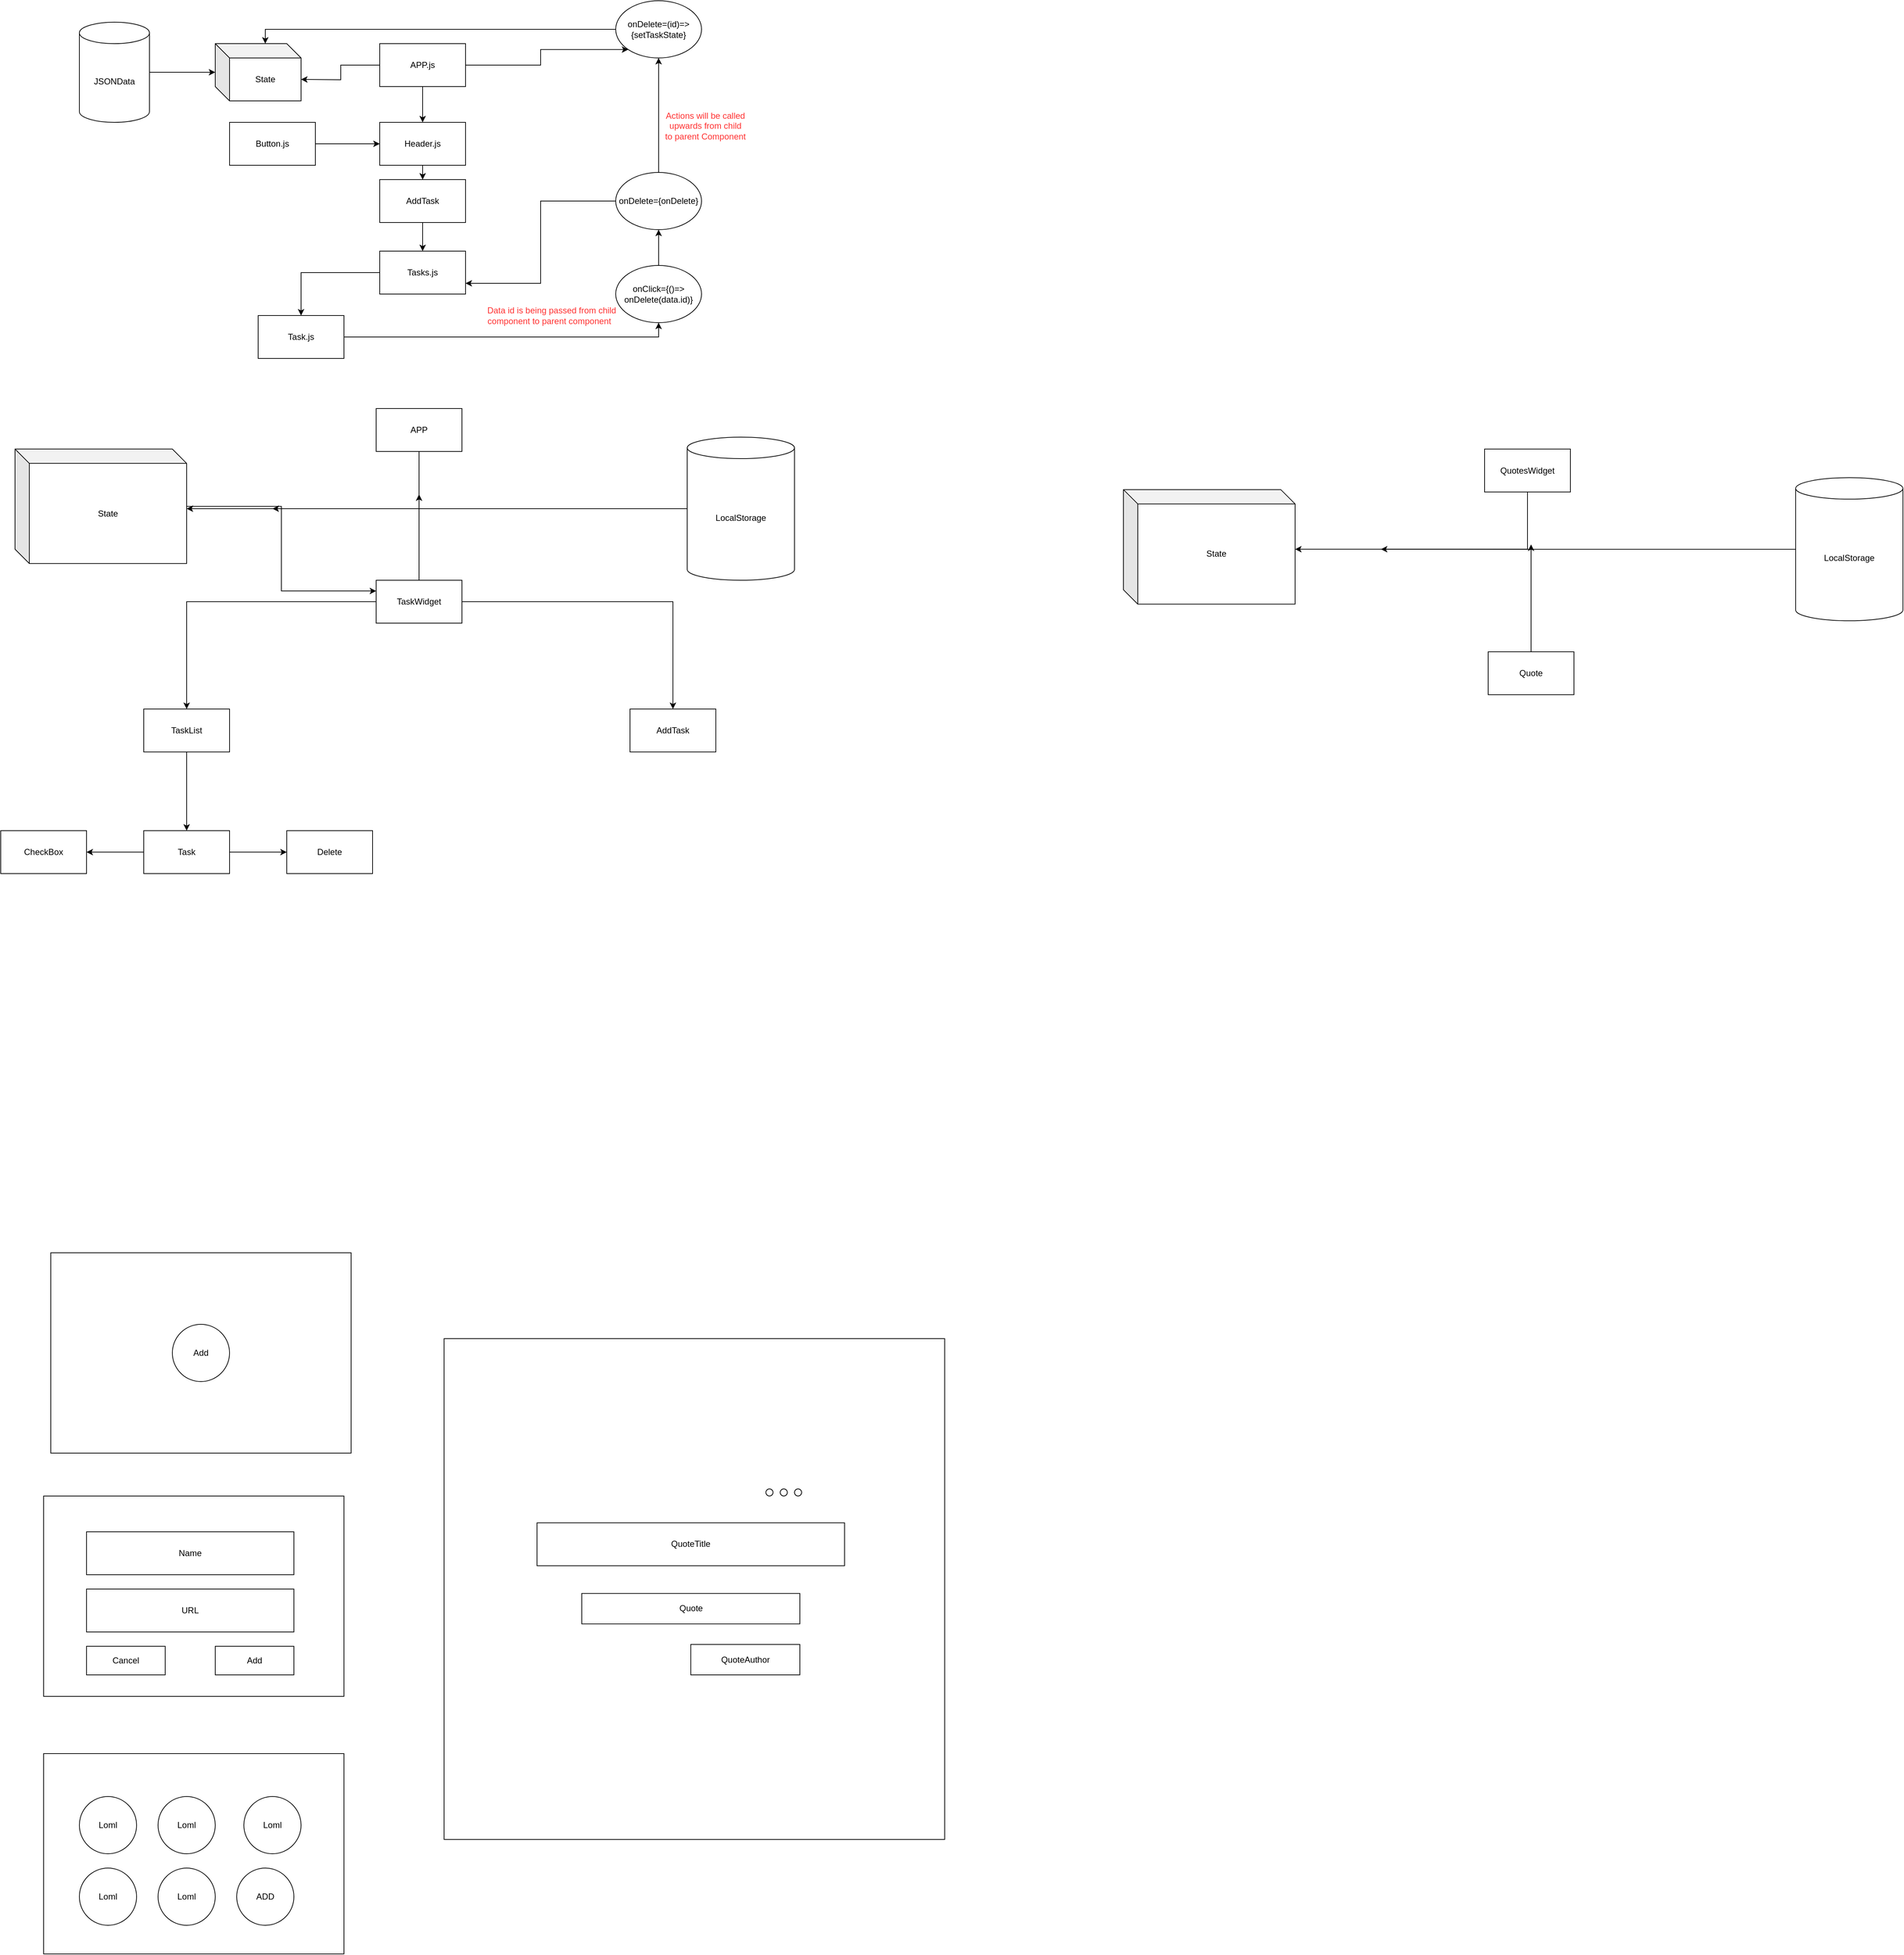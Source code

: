 <mxfile version="14.2.9" type="github">
  <diagram id="XIvJirokyolR4Q2zgeg9" name="Page-1">
    <mxGraphModel dx="2690" dy="673" grid="1" gridSize="10" guides="1" tooltips="1" connect="1" arrows="1" fold="1" page="1" pageScale="1" pageWidth="850" pageHeight="1100" math="0" shadow="0">
      <root>
        <mxCell id="0" />
        <mxCell id="1" parent="0" />
        <mxCell id="-jr_KmrOgbQ2j4UbXpEs-5" value="" style="edgeStyle=orthogonalEdgeStyle;rounded=0;orthogonalLoop=1;jettySize=auto;html=1;entryX=0;entryY=1;entryDx=0;entryDy=0;" parent="1" source="-jr_KmrOgbQ2j4UbXpEs-1" target="-jr_KmrOgbQ2j4UbXpEs-30" edge="1">
          <mxGeometry relative="1" as="geometry">
            <mxPoint x="620" y="220" as="targetPoint" />
          </mxGeometry>
        </mxCell>
        <mxCell id="-jr_KmrOgbQ2j4UbXpEs-36" value="" style="edgeStyle=orthogonalEdgeStyle;rounded=0;orthogonalLoop=1;jettySize=auto;html=1;" parent="1" source="-jr_KmrOgbQ2j4UbXpEs-1" edge="1">
          <mxGeometry relative="1" as="geometry">
            <mxPoint x="260" y="220" as="targetPoint" />
          </mxGeometry>
        </mxCell>
        <mxCell id="-jr_KmrOgbQ2j4UbXpEs-53" value="" style="edgeStyle=orthogonalEdgeStyle;rounded=0;orthogonalLoop=1;jettySize=auto;html=1;" parent="1" source="-jr_KmrOgbQ2j4UbXpEs-1" target="-jr_KmrOgbQ2j4UbXpEs-38" edge="1">
          <mxGeometry relative="1" as="geometry" />
        </mxCell>
        <mxCell id="-jr_KmrOgbQ2j4UbXpEs-1" value="APP.js" style="rounded=0;whiteSpace=wrap;html=1;" parent="1" vertex="1">
          <mxGeometry x="370" y="170" width="120" height="60" as="geometry" />
        </mxCell>
        <mxCell id="-jr_KmrOgbQ2j4UbXpEs-61" value="" style="edgeStyle=orthogonalEdgeStyle;rounded=0;orthogonalLoop=1;jettySize=auto;html=1;" parent="1" source="-jr_KmrOgbQ2j4UbXpEs-2" target="-jr_KmrOgbQ2j4UbXpEs-8" edge="1">
          <mxGeometry relative="1" as="geometry" />
        </mxCell>
        <mxCell id="-jr_KmrOgbQ2j4UbXpEs-2" value="Tasks.js" style="rounded=0;whiteSpace=wrap;html=1;" parent="1" vertex="1">
          <mxGeometry x="370" y="460" width="120" height="60" as="geometry" />
        </mxCell>
        <mxCell id="-jr_KmrOgbQ2j4UbXpEs-62" style="edgeStyle=orthogonalEdgeStyle;rounded=0;orthogonalLoop=1;jettySize=auto;html=1;entryX=0.5;entryY=1;entryDx=0;entryDy=0;" parent="1" source="-jr_KmrOgbQ2j4UbXpEs-8" target="-jr_KmrOgbQ2j4UbXpEs-11" edge="1">
          <mxGeometry relative="1" as="geometry" />
        </mxCell>
        <mxCell id="-jr_KmrOgbQ2j4UbXpEs-8" value="Task.js" style="rounded=0;whiteSpace=wrap;html=1;" parent="1" vertex="1">
          <mxGeometry x="200" y="550" width="120" height="60" as="geometry" />
        </mxCell>
        <mxCell id="-jr_KmrOgbQ2j4UbXpEs-64" value="" style="edgeStyle=orthogonalEdgeStyle;rounded=0;orthogonalLoop=1;jettySize=auto;html=1;" parent="1" source="-jr_KmrOgbQ2j4UbXpEs-11" target="-jr_KmrOgbQ2j4UbXpEs-29" edge="1">
          <mxGeometry relative="1" as="geometry" />
        </mxCell>
        <mxCell id="-jr_KmrOgbQ2j4UbXpEs-11" value="onClick={()=&amp;gt; onDelete(data.id)}" style="ellipse;whiteSpace=wrap;html=1;rounded=0;" parent="1" vertex="1">
          <mxGeometry x="700" y="480" width="120" height="80" as="geometry" />
        </mxCell>
        <mxCell id="-jr_KmrOgbQ2j4UbXpEs-23" value="&lt;font color=&quot;#ff3333&quot;&gt;Data id is being passed from child &lt;br&gt;component to parent component&amp;nbsp;&amp;nbsp;&lt;/font&gt;" style="text;html=1;align=center;verticalAlign=middle;resizable=0;points=[];autosize=1;" parent="1" vertex="1">
          <mxGeometry x="510" y="535" width="200" height="30" as="geometry" />
        </mxCell>
        <mxCell id="-jr_KmrOgbQ2j4UbXpEs-24" value="&lt;font color=&quot;#ff3333&quot;&gt;Actions will be called &lt;br&gt;upwards from child&lt;br&gt;&amp;nbsp;to parent Component&amp;nbsp;&lt;/font&gt;" style="text;html=1;align=center;verticalAlign=middle;resizable=0;points=[];autosize=1;" parent="1" vertex="1">
          <mxGeometry x="760" y="260" width="130" height="50" as="geometry" />
        </mxCell>
        <mxCell id="-jr_KmrOgbQ2j4UbXpEs-63" style="edgeStyle=orthogonalEdgeStyle;rounded=0;orthogonalLoop=1;jettySize=auto;html=1;entryX=1;entryY=0.75;entryDx=0;entryDy=0;" parent="1" source="-jr_KmrOgbQ2j4UbXpEs-29" target="-jr_KmrOgbQ2j4UbXpEs-2" edge="1">
          <mxGeometry relative="1" as="geometry" />
        </mxCell>
        <mxCell id="-jr_KmrOgbQ2j4UbXpEs-65" style="edgeStyle=orthogonalEdgeStyle;rounded=0;orthogonalLoop=1;jettySize=auto;html=1;entryX=0.5;entryY=1;entryDx=0;entryDy=0;" parent="1" source="-jr_KmrOgbQ2j4UbXpEs-29" target="-jr_KmrOgbQ2j4UbXpEs-30" edge="1">
          <mxGeometry relative="1" as="geometry" />
        </mxCell>
        <mxCell id="-jr_KmrOgbQ2j4UbXpEs-29" value="&lt;span&gt;onDelete={onDelete}&lt;/span&gt;" style="ellipse;whiteSpace=wrap;html=1;" parent="1" vertex="1">
          <mxGeometry x="700" y="350" width="120" height="80" as="geometry" />
        </mxCell>
        <mxCell id="-jr_KmrOgbQ2j4UbXpEs-44" style="edgeStyle=orthogonalEdgeStyle;rounded=0;orthogonalLoop=1;jettySize=auto;html=1;entryX=0.583;entryY=0;entryDx=0;entryDy=0;entryPerimeter=0;" parent="1" source="-jr_KmrOgbQ2j4UbXpEs-30" target="-jr_KmrOgbQ2j4UbXpEs-41" edge="1">
          <mxGeometry relative="1" as="geometry" />
        </mxCell>
        <mxCell id="-jr_KmrOgbQ2j4UbXpEs-30" value="&lt;span&gt;onDelete=(id)=&amp;gt;{setTaskState}&lt;/span&gt;" style="ellipse;whiteSpace=wrap;html=1;" parent="1" vertex="1">
          <mxGeometry x="700" y="110" width="120" height="80" as="geometry" />
        </mxCell>
        <mxCell id="-jr_KmrOgbQ2j4UbXpEs-54" value="" style="edgeStyle=orthogonalEdgeStyle;rounded=0;orthogonalLoop=1;jettySize=auto;html=1;" parent="1" source="-jr_KmrOgbQ2j4UbXpEs-38" target="-jr_KmrOgbQ2j4UbXpEs-48" edge="1">
          <mxGeometry relative="1" as="geometry" />
        </mxCell>
        <mxCell id="-jr_KmrOgbQ2j4UbXpEs-38" value="Header.js&lt;br&gt;" style="rounded=0;whiteSpace=wrap;html=1;" parent="1" vertex="1">
          <mxGeometry x="370" y="280" width="120" height="60" as="geometry" />
        </mxCell>
        <mxCell id="-jr_KmrOgbQ2j4UbXpEs-66" style="edgeStyle=orthogonalEdgeStyle;rounded=0;orthogonalLoop=1;jettySize=auto;html=1;" parent="1" source="-jr_KmrOgbQ2j4UbXpEs-39" target="-jr_KmrOgbQ2j4UbXpEs-38" edge="1">
          <mxGeometry relative="1" as="geometry" />
        </mxCell>
        <mxCell id="-jr_KmrOgbQ2j4UbXpEs-39" value="Button.js" style="rounded=0;whiteSpace=wrap;html=1;" parent="1" vertex="1">
          <mxGeometry x="160" y="280" width="120" height="60" as="geometry" />
        </mxCell>
        <mxCell id="-jr_KmrOgbQ2j4UbXpEs-41" value="State" style="shape=cube;whiteSpace=wrap;html=1;boundedLbl=1;backgroundOutline=1;darkOpacity=0.05;darkOpacity2=0.1;" parent="1" vertex="1">
          <mxGeometry x="140" y="170" width="120" height="80" as="geometry" />
        </mxCell>
        <mxCell id="-jr_KmrOgbQ2j4UbXpEs-43" value="" style="edgeStyle=orthogonalEdgeStyle;rounded=0;orthogonalLoop=1;jettySize=auto;html=1;" parent="1" source="-jr_KmrOgbQ2j4UbXpEs-42" target="-jr_KmrOgbQ2j4UbXpEs-41" edge="1">
          <mxGeometry relative="1" as="geometry" />
        </mxCell>
        <mxCell id="-jr_KmrOgbQ2j4UbXpEs-42" value="JSONData" style="shape=cylinder3;whiteSpace=wrap;html=1;boundedLbl=1;backgroundOutline=1;size=15;" parent="1" vertex="1">
          <mxGeometry x="-50" y="140" width="98" height="140" as="geometry" />
        </mxCell>
        <mxCell id="-jr_KmrOgbQ2j4UbXpEs-59" value="" style="edgeStyle=orthogonalEdgeStyle;rounded=0;orthogonalLoop=1;jettySize=auto;html=1;" parent="1" source="-jr_KmrOgbQ2j4UbXpEs-48" target="-jr_KmrOgbQ2j4UbXpEs-2" edge="1">
          <mxGeometry relative="1" as="geometry" />
        </mxCell>
        <mxCell id="-jr_KmrOgbQ2j4UbXpEs-48" value="AddTask" style="rounded=0;whiteSpace=wrap;html=1;" parent="1" vertex="1">
          <mxGeometry x="370" y="360" width="120" height="60" as="geometry" />
        </mxCell>
        <mxCell id="RuUFGmUNuhghyse_Q7P7-1" value="APP" style="rounded=0;whiteSpace=wrap;html=1;" parent="1" vertex="1">
          <mxGeometry x="365" y="680" width="120" height="60" as="geometry" />
        </mxCell>
        <mxCell id="RuUFGmUNuhghyse_Q7P7-5" value="" style="edgeStyle=orthogonalEdgeStyle;rounded=0;orthogonalLoop=1;jettySize=auto;html=1;" parent="1" source="RuUFGmUNuhghyse_Q7P7-2" target="RuUFGmUNuhghyse_Q7P7-4" edge="1">
          <mxGeometry relative="1" as="geometry" />
        </mxCell>
        <mxCell id="RuUFGmUNuhghyse_Q7P7-7" value="" style="edgeStyle=orthogonalEdgeStyle;rounded=0;orthogonalLoop=1;jettySize=auto;html=1;" parent="1" source="RuUFGmUNuhghyse_Q7P7-2" target="RuUFGmUNuhghyse_Q7P7-6" edge="1">
          <mxGeometry relative="1" as="geometry" />
        </mxCell>
        <mxCell id="RuUFGmUNuhghyse_Q7P7-18" style="edgeStyle=orthogonalEdgeStyle;rounded=0;orthogonalLoop=1;jettySize=auto;html=1;" parent="1" source="RuUFGmUNuhghyse_Q7P7-2" edge="1">
          <mxGeometry relative="1" as="geometry">
            <mxPoint x="425" y="800" as="targetPoint" />
          </mxGeometry>
        </mxCell>
        <mxCell id="RuUFGmUNuhghyse_Q7P7-2" value="TaskWidget" style="rounded=0;whiteSpace=wrap;html=1;" parent="1" vertex="1">
          <mxGeometry x="365" y="920" width="120" height="60" as="geometry" />
        </mxCell>
        <mxCell id="RuUFGmUNuhghyse_Q7P7-4" value="AddTask" style="rounded=0;whiteSpace=wrap;html=1;" parent="1" vertex="1">
          <mxGeometry x="720" y="1100" width="120" height="60" as="geometry" />
        </mxCell>
        <mxCell id="RuUFGmUNuhghyse_Q7P7-9" value="" style="edgeStyle=orthogonalEdgeStyle;rounded=0;orthogonalLoop=1;jettySize=auto;html=1;" parent="1" source="RuUFGmUNuhghyse_Q7P7-6" target="RuUFGmUNuhghyse_Q7P7-8" edge="1">
          <mxGeometry relative="1" as="geometry" />
        </mxCell>
        <mxCell id="RuUFGmUNuhghyse_Q7P7-6" value="TaskList" style="rounded=0;whiteSpace=wrap;html=1;" parent="1" vertex="1">
          <mxGeometry x="40" y="1100" width="120" height="60" as="geometry" />
        </mxCell>
        <mxCell id="RuUFGmUNuhghyse_Q7P7-11" value="" style="edgeStyle=orthogonalEdgeStyle;rounded=0;orthogonalLoop=1;jettySize=auto;html=1;" parent="1" source="RuUFGmUNuhghyse_Q7P7-8" target="RuUFGmUNuhghyse_Q7P7-10" edge="1">
          <mxGeometry relative="1" as="geometry" />
        </mxCell>
        <mxCell id="RuUFGmUNuhghyse_Q7P7-13" value="" style="edgeStyle=orthogonalEdgeStyle;rounded=0;orthogonalLoop=1;jettySize=auto;html=1;" parent="1" source="RuUFGmUNuhghyse_Q7P7-8" target="RuUFGmUNuhghyse_Q7P7-12" edge="1">
          <mxGeometry relative="1" as="geometry" />
        </mxCell>
        <mxCell id="RuUFGmUNuhghyse_Q7P7-8" value="Task" style="rounded=0;whiteSpace=wrap;html=1;" parent="1" vertex="1">
          <mxGeometry x="40" y="1270" width="120" height="60" as="geometry" />
        </mxCell>
        <mxCell id="RuUFGmUNuhghyse_Q7P7-10" value="CheckBox" style="rounded=0;whiteSpace=wrap;html=1;" parent="1" vertex="1">
          <mxGeometry x="-160" y="1270" width="120" height="60" as="geometry" />
        </mxCell>
        <mxCell id="RuUFGmUNuhghyse_Q7P7-12" value="Delete" style="rounded=0;whiteSpace=wrap;html=1;" parent="1" vertex="1">
          <mxGeometry x="240" y="1270" width="120" height="60" as="geometry" />
        </mxCell>
        <mxCell id="RuUFGmUNuhghyse_Q7P7-19" style="edgeStyle=orthogonalEdgeStyle;rounded=0;orthogonalLoop=1;jettySize=auto;html=1;entryX=0;entryY=0.25;entryDx=0;entryDy=0;" parent="1" source="RuUFGmUNuhghyse_Q7P7-14" target="RuUFGmUNuhghyse_Q7P7-2" edge="1">
          <mxGeometry relative="1" as="geometry" />
        </mxCell>
        <mxCell id="RuUFGmUNuhghyse_Q7P7-14" value="State" style="shape=cube;whiteSpace=wrap;html=1;boundedLbl=1;backgroundOutline=1;darkOpacity=0.05;darkOpacity2=0.1;" parent="1" vertex="1">
          <mxGeometry x="-140" y="736.66" width="240" height="160" as="geometry" />
        </mxCell>
        <mxCell id="RuUFGmUNuhghyse_Q7P7-15" value="" style="edgeStyle=orthogonalEdgeStyle;rounded=0;orthogonalLoop=1;jettySize=auto;html=1;" parent="1" source="RuUFGmUNuhghyse_Q7P7-1" target="RuUFGmUNuhghyse_Q7P7-14" edge="1">
          <mxGeometry relative="1" as="geometry">
            <mxPoint x="425" y="740" as="sourcePoint" />
            <mxPoint x="425" y="920" as="targetPoint" />
            <Array as="points">
              <mxPoint x="425" y="820" />
            </Array>
          </mxGeometry>
        </mxCell>
        <mxCell id="RuUFGmUNuhghyse_Q7P7-17" style="edgeStyle=orthogonalEdgeStyle;rounded=0;orthogonalLoop=1;jettySize=auto;html=1;" parent="1" source="RuUFGmUNuhghyse_Q7P7-16" edge="1">
          <mxGeometry relative="1" as="geometry">
            <mxPoint x="220" y="820" as="targetPoint" />
          </mxGeometry>
        </mxCell>
        <mxCell id="RuUFGmUNuhghyse_Q7P7-16" value="LocalStorage" style="shape=cylinder3;whiteSpace=wrap;html=1;boundedLbl=1;backgroundOutline=1;size=15;" parent="1" vertex="1">
          <mxGeometry x="800" y="720" width="150" height="200" as="geometry" />
        </mxCell>
        <mxCell id="aPX2rWlQyNtjW2Mv5H2G-1" value="" style="rounded=0;whiteSpace=wrap;html=1;" parent="1" vertex="1">
          <mxGeometry x="-100" y="2560" width="420" height="280" as="geometry" />
        </mxCell>
        <mxCell id="aPX2rWlQyNtjW2Mv5H2G-2" value="Loml" style="ellipse;whiteSpace=wrap;html=1;aspect=fixed;" parent="1" vertex="1">
          <mxGeometry x="-50" y="2620" width="80" height="80" as="geometry" />
        </mxCell>
        <mxCell id="aPX2rWlQyNtjW2Mv5H2G-7" value="Loml" style="ellipse;whiteSpace=wrap;html=1;aspect=fixed;" parent="1" vertex="1">
          <mxGeometry x="60" y="2620" width="80" height="80" as="geometry" />
        </mxCell>
        <mxCell id="aPX2rWlQyNtjW2Mv5H2G-8" value="Loml" style="ellipse;whiteSpace=wrap;html=1;aspect=fixed;" parent="1" vertex="1">
          <mxGeometry x="180" y="2620" width="80" height="80" as="geometry" />
        </mxCell>
        <mxCell id="aPX2rWlQyNtjW2Mv5H2G-9" value="Loml" style="ellipse;whiteSpace=wrap;html=1;aspect=fixed;" parent="1" vertex="1">
          <mxGeometry x="-50" y="2720" width="80" height="80" as="geometry" />
        </mxCell>
        <mxCell id="aPX2rWlQyNtjW2Mv5H2G-10" value="Loml" style="ellipse;whiteSpace=wrap;html=1;aspect=fixed;" parent="1" vertex="1">
          <mxGeometry x="60" y="2720" width="80" height="80" as="geometry" />
        </mxCell>
        <mxCell id="aPX2rWlQyNtjW2Mv5H2G-11" value="ADD" style="ellipse;whiteSpace=wrap;html=1;aspect=fixed;" parent="1" vertex="1">
          <mxGeometry x="170" y="2720" width="80" height="80" as="geometry" />
        </mxCell>
        <mxCell id="aPX2rWlQyNtjW2Mv5H2G-12" value="" style="rounded=0;whiteSpace=wrap;html=1;" parent="1" vertex="1">
          <mxGeometry x="-100" y="2200" width="420" height="280" as="geometry" />
        </mxCell>
        <mxCell id="aPX2rWlQyNtjW2Mv5H2G-24" value="Name" style="rounded=0;whiteSpace=wrap;html=1;" parent="1" vertex="1">
          <mxGeometry x="-40" y="2250" width="290" height="60" as="geometry" />
        </mxCell>
        <mxCell id="aPX2rWlQyNtjW2Mv5H2G-25" value="URL" style="rounded=0;whiteSpace=wrap;html=1;" parent="1" vertex="1">
          <mxGeometry x="-40" y="2330" width="290" height="60" as="geometry" />
        </mxCell>
        <mxCell id="aPX2rWlQyNtjW2Mv5H2G-26" value="Cancel" style="rounded=0;whiteSpace=wrap;html=1;" parent="1" vertex="1">
          <mxGeometry x="-40" y="2410" width="110" height="40" as="geometry" />
        </mxCell>
        <mxCell id="aPX2rWlQyNtjW2Mv5H2G-27" value="Add" style="rounded=0;whiteSpace=wrap;html=1;" parent="1" vertex="1">
          <mxGeometry x="140" y="2410" width="110" height="40" as="geometry" />
        </mxCell>
        <mxCell id="aPX2rWlQyNtjW2Mv5H2G-28" value="" style="rounded=0;whiteSpace=wrap;html=1;" parent="1" vertex="1">
          <mxGeometry x="-90" y="1860" width="420" height="280" as="geometry" />
        </mxCell>
        <mxCell id="aPX2rWlQyNtjW2Mv5H2G-35" value="Add" style="ellipse;whiteSpace=wrap;html=1;aspect=fixed;" parent="1" vertex="1">
          <mxGeometry x="80" y="1960" width="80" height="80" as="geometry" />
        </mxCell>
        <mxCell id="DudHX3rskvplf1raKaSm-1" value="" style="whiteSpace=wrap;html=1;aspect=fixed;" parent="1" vertex="1">
          <mxGeometry x="460" y="1980" width="700" height="700" as="geometry" />
        </mxCell>
        <mxCell id="DudHX3rskvplf1raKaSm-3" value="QuoteTitle" style="rounded=0;whiteSpace=wrap;html=1;" parent="1" vertex="1">
          <mxGeometry x="590" y="2237.44" width="430" height="60" as="geometry" />
        </mxCell>
        <mxCell id="DudHX3rskvplf1raKaSm-4" value="Quote" style="rounded=0;whiteSpace=wrap;html=1;" parent="1" vertex="1">
          <mxGeometry x="652.5" y="2336.16" width="305" height="42.56" as="geometry" />
        </mxCell>
        <mxCell id="DudHX3rskvplf1raKaSm-5" value="QuoteAuthor" style="rounded=0;whiteSpace=wrap;html=1;" parent="1" vertex="1">
          <mxGeometry x="805" y="2407.44" width="152.5" height="42.56" as="geometry" />
        </mxCell>
        <mxCell id="DudHX3rskvplf1raKaSm-7" value="" style="ellipse;whiteSpace=wrap;html=1;aspect=fixed;" parent="1" vertex="1">
          <mxGeometry x="910" y="2190" width="10" height="10" as="geometry" />
        </mxCell>
        <mxCell id="DudHX3rskvplf1raKaSm-8" value="" style="ellipse;whiteSpace=wrap;html=1;aspect=fixed;" parent="1" vertex="1">
          <mxGeometry x="930" y="2190" width="10" height="10" as="geometry" />
        </mxCell>
        <mxCell id="DudHX3rskvplf1raKaSm-9" value="" style="ellipse;whiteSpace=wrap;html=1;aspect=fixed;" parent="1" vertex="1">
          <mxGeometry x="950" y="2190" width="10" height="10" as="geometry" />
        </mxCell>
        <mxCell id="bCkO73L3QIsxHAFizQAX-1" value="QuotesWidget" style="rounded=0;whiteSpace=wrap;html=1;" vertex="1" parent="1">
          <mxGeometry x="1915" y="736.66" width="120" height="60" as="geometry" />
        </mxCell>
        <mxCell id="bCkO73L3QIsxHAFizQAX-19" style="edgeStyle=orthogonalEdgeStyle;rounded=0;orthogonalLoop=1;jettySize=auto;html=1;" edge="1" parent="1" source="bCkO73L3QIsxHAFizQAX-5">
          <mxGeometry relative="1" as="geometry">
            <mxPoint x="1980" y="870" as="targetPoint" />
          </mxGeometry>
        </mxCell>
        <mxCell id="bCkO73L3QIsxHAFizQAX-5" value="Quote" style="rounded=0;whiteSpace=wrap;html=1;" vertex="1" parent="1">
          <mxGeometry x="1920" y="1020.0" width="120" height="60" as="geometry" />
        </mxCell>
        <mxCell id="bCkO73L3QIsxHAFizQAX-15" value="State" style="shape=cube;whiteSpace=wrap;html=1;boundedLbl=1;backgroundOutline=1;darkOpacity=0.05;darkOpacity2=0.1;" vertex="1" parent="1">
          <mxGeometry x="1410" y="793.32" width="240" height="160" as="geometry" />
        </mxCell>
        <mxCell id="bCkO73L3QIsxHAFizQAX-16" value="" style="edgeStyle=orthogonalEdgeStyle;rounded=0;orthogonalLoop=1;jettySize=auto;html=1;" edge="1" source="bCkO73L3QIsxHAFizQAX-1" target="bCkO73L3QIsxHAFizQAX-15" parent="1">
          <mxGeometry relative="1" as="geometry">
            <mxPoint x="1975" y="796.66" as="sourcePoint" />
            <mxPoint x="1975" y="976.66" as="targetPoint" />
            <Array as="points">
              <mxPoint x="1975" y="876.66" />
            </Array>
          </mxGeometry>
        </mxCell>
        <mxCell id="bCkO73L3QIsxHAFizQAX-17" style="edgeStyle=orthogonalEdgeStyle;rounded=0;orthogonalLoop=1;jettySize=auto;html=1;" edge="1" source="bCkO73L3QIsxHAFizQAX-18" parent="1">
          <mxGeometry relative="1" as="geometry">
            <mxPoint x="1770" y="876.66" as="targetPoint" />
          </mxGeometry>
        </mxCell>
        <mxCell id="bCkO73L3QIsxHAFizQAX-18" value="LocalStorage" style="shape=cylinder3;whiteSpace=wrap;html=1;boundedLbl=1;backgroundOutline=1;size=15;" vertex="1" parent="1">
          <mxGeometry x="2350" y="776.66" width="150" height="200" as="geometry" />
        </mxCell>
      </root>
    </mxGraphModel>
  </diagram>
</mxfile>

